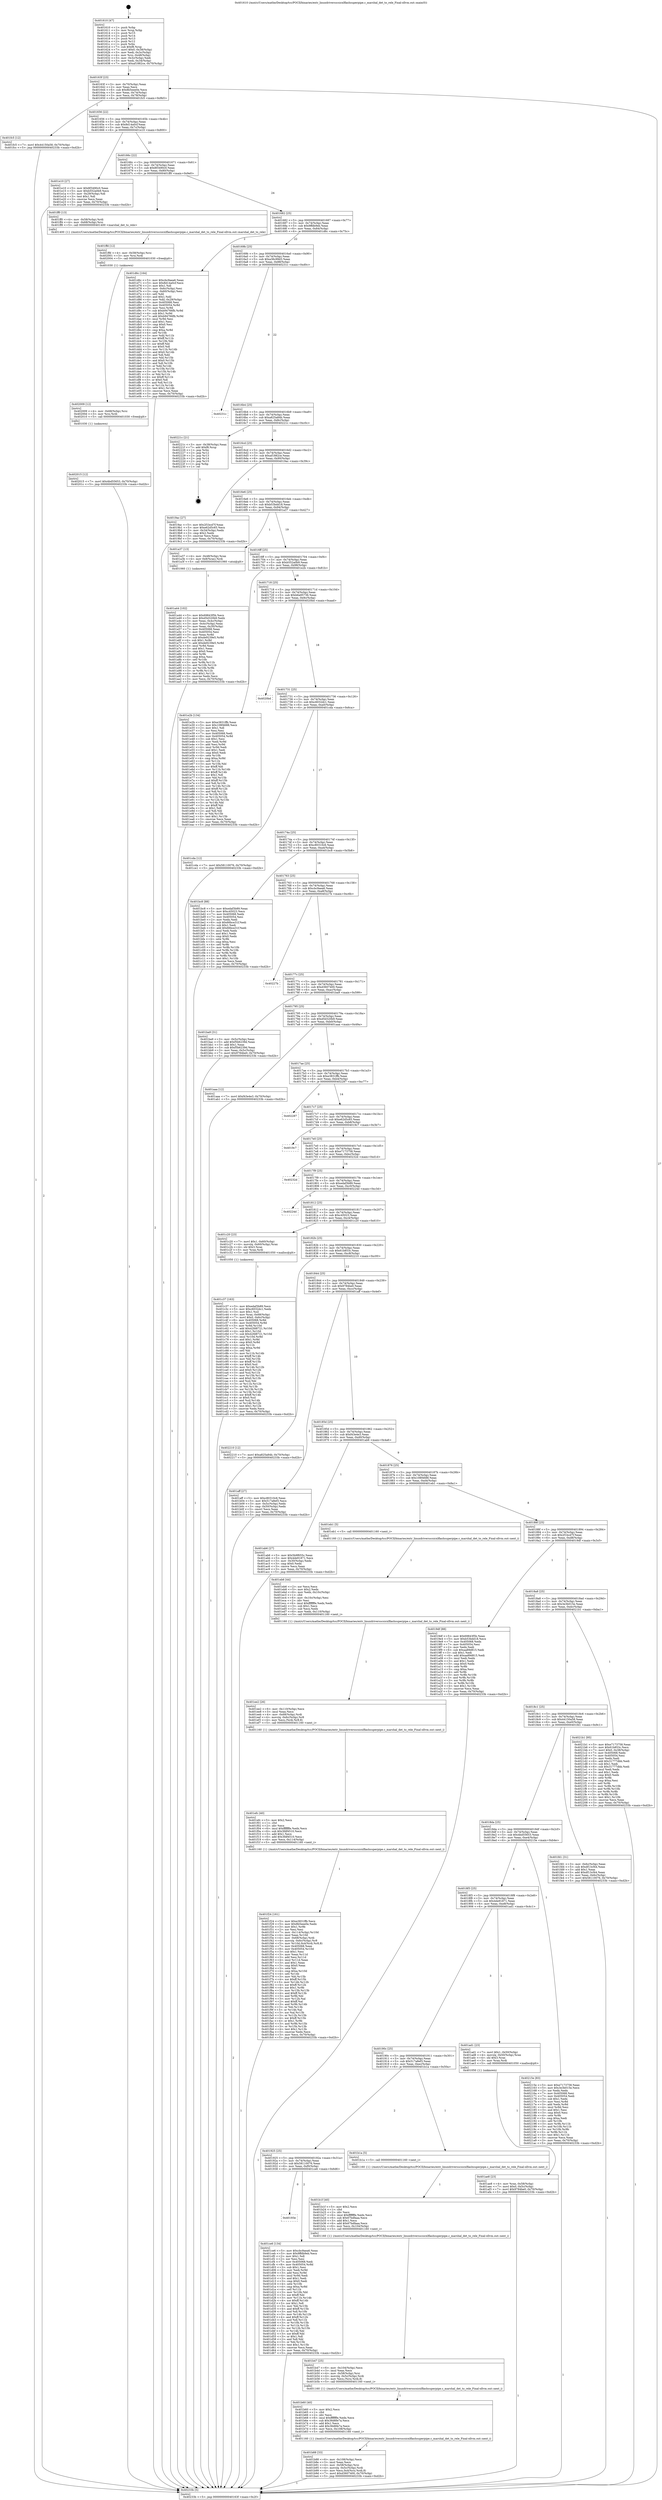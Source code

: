 digraph "0x401610" {
  label = "0x401610 (/mnt/c/Users/mathe/Desktop/tcc/POCII/binaries/extr_linuxdriversscsicxlflashsuperpipe.c_marshal_det_to_rele_Final-ollvm.out::main(0))"
  labelloc = "t"
  node[shape=record]

  Entry [label="",width=0.3,height=0.3,shape=circle,fillcolor=black,style=filled]
  "0x40163f" [label="{
     0x40163f [23]\l
     | [instrs]\l
     &nbsp;&nbsp;0x40163f \<+3\>: mov -0x70(%rbp),%eax\l
     &nbsp;&nbsp;0x401642 \<+2\>: mov %eax,%ecx\l
     &nbsp;&nbsp;0x401644 \<+6\>: sub $0x8b5eee0e,%ecx\l
     &nbsp;&nbsp;0x40164a \<+3\>: mov %eax,-0x74(%rbp)\l
     &nbsp;&nbsp;0x40164d \<+3\>: mov %ecx,-0x78(%rbp)\l
     &nbsp;&nbsp;0x401650 \<+6\>: je 0000000000401fc5 \<main+0x9b5\>\l
  }"]
  "0x401fc5" [label="{
     0x401fc5 [12]\l
     | [instrs]\l
     &nbsp;&nbsp;0x401fc5 \<+7\>: movl $0x44150a58,-0x70(%rbp)\l
     &nbsp;&nbsp;0x401fcc \<+5\>: jmp 000000000040233b \<main+0xd2b\>\l
  }"]
  "0x401656" [label="{
     0x401656 [22]\l
     | [instrs]\l
     &nbsp;&nbsp;0x401656 \<+5\>: jmp 000000000040165b \<main+0x4b\>\l
     &nbsp;&nbsp;0x40165b \<+3\>: mov -0x74(%rbp),%eax\l
     &nbsp;&nbsp;0x40165e \<+5\>: sub $0x8d14a0cf,%eax\l
     &nbsp;&nbsp;0x401663 \<+3\>: mov %eax,-0x7c(%rbp)\l
     &nbsp;&nbsp;0x401666 \<+6\>: je 0000000000401e10 \<main+0x800\>\l
  }"]
  Exit [label="",width=0.3,height=0.3,shape=circle,fillcolor=black,style=filled,peripheries=2]
  "0x401e10" [label="{
     0x401e10 [27]\l
     | [instrs]\l
     &nbsp;&nbsp;0x401e10 \<+5\>: mov $0x8f3490c0,%eax\l
     &nbsp;&nbsp;0x401e15 \<+5\>: mov $0xb552a0b9,%ecx\l
     &nbsp;&nbsp;0x401e1a \<+3\>: mov -0x29(%rbp),%dl\l
     &nbsp;&nbsp;0x401e1d \<+3\>: test $0x1,%dl\l
     &nbsp;&nbsp;0x401e20 \<+3\>: cmovne %ecx,%eax\l
     &nbsp;&nbsp;0x401e23 \<+3\>: mov %eax,-0x70(%rbp)\l
     &nbsp;&nbsp;0x401e26 \<+5\>: jmp 000000000040233b \<main+0xd2b\>\l
  }"]
  "0x40166c" [label="{
     0x40166c [22]\l
     | [instrs]\l
     &nbsp;&nbsp;0x40166c \<+5\>: jmp 0000000000401671 \<main+0x61\>\l
     &nbsp;&nbsp;0x401671 \<+3\>: mov -0x74(%rbp),%eax\l
     &nbsp;&nbsp;0x401674 \<+5\>: sub $0x8f3490c0,%eax\l
     &nbsp;&nbsp;0x401679 \<+3\>: mov %eax,-0x80(%rbp)\l
     &nbsp;&nbsp;0x40167c \<+6\>: je 0000000000401ff0 \<main+0x9e0\>\l
  }"]
  "0x402015" [label="{
     0x402015 [12]\l
     | [instrs]\l
     &nbsp;&nbsp;0x402015 \<+7\>: movl $0x4bd55653,-0x70(%rbp)\l
     &nbsp;&nbsp;0x40201c \<+5\>: jmp 000000000040233b \<main+0xd2b\>\l
  }"]
  "0x401ff0" [label="{
     0x401ff0 [13]\l
     | [instrs]\l
     &nbsp;&nbsp;0x401ff0 \<+4\>: mov -0x58(%rbp),%rdi\l
     &nbsp;&nbsp;0x401ff4 \<+4\>: mov -0x68(%rbp),%rsi\l
     &nbsp;&nbsp;0x401ff8 \<+5\>: call 0000000000401400 \<marshal_det_to_rele\>\l
     | [calls]\l
     &nbsp;&nbsp;0x401400 \{1\} (/mnt/c/Users/mathe/Desktop/tcc/POCII/binaries/extr_linuxdriversscsicxlflashsuperpipe.c_marshal_det_to_rele_Final-ollvm.out::marshal_det_to_rele)\l
  }"]
  "0x401682" [label="{
     0x401682 [25]\l
     | [instrs]\l
     &nbsp;&nbsp;0x401682 \<+5\>: jmp 0000000000401687 \<main+0x77\>\l
     &nbsp;&nbsp;0x401687 \<+3\>: mov -0x74(%rbp),%eax\l
     &nbsp;&nbsp;0x40168a \<+5\>: sub $0x9ffdb9eb,%eax\l
     &nbsp;&nbsp;0x40168f \<+6\>: mov %eax,-0x84(%rbp)\l
     &nbsp;&nbsp;0x401695 \<+6\>: je 0000000000401d6c \<main+0x75c\>\l
  }"]
  "0x402009" [label="{
     0x402009 [12]\l
     | [instrs]\l
     &nbsp;&nbsp;0x402009 \<+4\>: mov -0x68(%rbp),%rsi\l
     &nbsp;&nbsp;0x40200d \<+3\>: mov %rsi,%rdi\l
     &nbsp;&nbsp;0x402010 \<+5\>: call 0000000000401030 \<free@plt\>\l
     | [calls]\l
     &nbsp;&nbsp;0x401030 \{1\} (unknown)\l
  }"]
  "0x401d6c" [label="{
     0x401d6c [164]\l
     | [instrs]\l
     &nbsp;&nbsp;0x401d6c \<+5\>: mov $0xcbc9aea6,%eax\l
     &nbsp;&nbsp;0x401d71 \<+5\>: mov $0x8d14a0cf,%ecx\l
     &nbsp;&nbsp;0x401d76 \<+2\>: mov $0x1,%dl\l
     &nbsp;&nbsp;0x401d78 \<+3\>: mov -0x6c(%rbp),%esi\l
     &nbsp;&nbsp;0x401d7b \<+3\>: cmp -0x60(%rbp),%esi\l
     &nbsp;&nbsp;0x401d7e \<+4\>: setl %dil\l
     &nbsp;&nbsp;0x401d82 \<+4\>: and $0x1,%dil\l
     &nbsp;&nbsp;0x401d86 \<+4\>: mov %dil,-0x29(%rbp)\l
     &nbsp;&nbsp;0x401d8a \<+7\>: mov 0x405068,%esi\l
     &nbsp;&nbsp;0x401d91 \<+8\>: mov 0x405054,%r8d\l
     &nbsp;&nbsp;0x401d99 \<+3\>: mov %esi,%r9d\l
     &nbsp;&nbsp;0x401d9c \<+7\>: sub $0xb94766fb,%r9d\l
     &nbsp;&nbsp;0x401da3 \<+4\>: sub $0x1,%r9d\l
     &nbsp;&nbsp;0x401da7 \<+7\>: add $0xb94766fb,%r9d\l
     &nbsp;&nbsp;0x401dae \<+4\>: imul %r9d,%esi\l
     &nbsp;&nbsp;0x401db2 \<+3\>: and $0x1,%esi\l
     &nbsp;&nbsp;0x401db5 \<+3\>: cmp $0x0,%esi\l
     &nbsp;&nbsp;0x401db8 \<+4\>: sete %dil\l
     &nbsp;&nbsp;0x401dbc \<+4\>: cmp $0xa,%r8d\l
     &nbsp;&nbsp;0x401dc0 \<+4\>: setl %r10b\l
     &nbsp;&nbsp;0x401dc4 \<+3\>: mov %dil,%r11b\l
     &nbsp;&nbsp;0x401dc7 \<+4\>: xor $0xff,%r11b\l
     &nbsp;&nbsp;0x401dcb \<+3\>: mov %r10b,%bl\l
     &nbsp;&nbsp;0x401dce \<+3\>: xor $0xff,%bl\l
     &nbsp;&nbsp;0x401dd1 \<+3\>: xor $0x0,%dl\l
     &nbsp;&nbsp;0x401dd4 \<+3\>: mov %r11b,%r14b\l
     &nbsp;&nbsp;0x401dd7 \<+4\>: and $0x0,%r14b\l
     &nbsp;&nbsp;0x401ddb \<+3\>: and %dl,%dil\l
     &nbsp;&nbsp;0x401dde \<+3\>: mov %bl,%r15b\l
     &nbsp;&nbsp;0x401de1 \<+4\>: and $0x0,%r15b\l
     &nbsp;&nbsp;0x401de5 \<+3\>: and %dl,%r10b\l
     &nbsp;&nbsp;0x401de8 \<+3\>: or %dil,%r14b\l
     &nbsp;&nbsp;0x401deb \<+3\>: or %r10b,%r15b\l
     &nbsp;&nbsp;0x401dee \<+3\>: xor %r15b,%r14b\l
     &nbsp;&nbsp;0x401df1 \<+3\>: or %bl,%r11b\l
     &nbsp;&nbsp;0x401df4 \<+4\>: xor $0xff,%r11b\l
     &nbsp;&nbsp;0x401df8 \<+3\>: or $0x0,%dl\l
     &nbsp;&nbsp;0x401dfb \<+3\>: and %dl,%r11b\l
     &nbsp;&nbsp;0x401dfe \<+3\>: or %r11b,%r14b\l
     &nbsp;&nbsp;0x401e01 \<+4\>: test $0x1,%r14b\l
     &nbsp;&nbsp;0x401e05 \<+3\>: cmovne %ecx,%eax\l
     &nbsp;&nbsp;0x401e08 \<+3\>: mov %eax,-0x70(%rbp)\l
     &nbsp;&nbsp;0x401e0b \<+5\>: jmp 000000000040233b \<main+0xd2b\>\l
  }"]
  "0x40169b" [label="{
     0x40169b [25]\l
     | [instrs]\l
     &nbsp;&nbsp;0x40169b \<+5\>: jmp 00000000004016a0 \<main+0x90\>\l
     &nbsp;&nbsp;0x4016a0 \<+3\>: mov -0x74(%rbp),%eax\l
     &nbsp;&nbsp;0x4016a3 \<+5\>: sub $0xa36c99d3,%eax\l
     &nbsp;&nbsp;0x4016a8 \<+6\>: mov %eax,-0x88(%rbp)\l
     &nbsp;&nbsp;0x4016ae \<+6\>: je 000000000040231c \<main+0xd0c\>\l
  }"]
  "0x401ffd" [label="{
     0x401ffd [12]\l
     | [instrs]\l
     &nbsp;&nbsp;0x401ffd \<+4\>: mov -0x58(%rbp),%rsi\l
     &nbsp;&nbsp;0x402001 \<+3\>: mov %rsi,%rdi\l
     &nbsp;&nbsp;0x402004 \<+5\>: call 0000000000401030 \<free@plt\>\l
     | [calls]\l
     &nbsp;&nbsp;0x401030 \{1\} (unknown)\l
  }"]
  "0x40231c" [label="{
     0x40231c\l
  }", style=dashed]
  "0x4016b4" [label="{
     0x4016b4 [25]\l
     | [instrs]\l
     &nbsp;&nbsp;0x4016b4 \<+5\>: jmp 00000000004016b9 \<main+0xa9\>\l
     &nbsp;&nbsp;0x4016b9 \<+3\>: mov -0x74(%rbp),%eax\l
     &nbsp;&nbsp;0x4016bc \<+5\>: sub $0xa825a84b,%eax\l
     &nbsp;&nbsp;0x4016c1 \<+6\>: mov %eax,-0x8c(%rbp)\l
     &nbsp;&nbsp;0x4016c7 \<+6\>: je 000000000040221c \<main+0xc0c\>\l
  }"]
  "0x401f24" [label="{
     0x401f24 [161]\l
     | [instrs]\l
     &nbsp;&nbsp;0x401f24 \<+5\>: mov $0xe3831ffb,%ecx\l
     &nbsp;&nbsp;0x401f29 \<+5\>: mov $0x8b5eee0e,%edx\l
     &nbsp;&nbsp;0x401f2e \<+3\>: mov $0x1,%r9b\l
     &nbsp;&nbsp;0x401f31 \<+2\>: xor %esi,%esi\l
     &nbsp;&nbsp;0x401f33 \<+7\>: mov -0x114(%rbp),%r10d\l
     &nbsp;&nbsp;0x401f3a \<+4\>: imul %eax,%r10d\l
     &nbsp;&nbsp;0x401f3e \<+4\>: mov -0x68(%rbp),%rdi\l
     &nbsp;&nbsp;0x401f42 \<+4\>: movslq -0x6c(%rbp),%r8\l
     &nbsp;&nbsp;0x401f46 \<+5\>: mov %r10d,0x4(%rdi,%r8,8)\l
     &nbsp;&nbsp;0x401f4b \<+7\>: mov 0x405068,%eax\l
     &nbsp;&nbsp;0x401f52 \<+8\>: mov 0x405054,%r10d\l
     &nbsp;&nbsp;0x401f5a \<+3\>: sub $0x1,%esi\l
     &nbsp;&nbsp;0x401f5d \<+3\>: mov %eax,%r11d\l
     &nbsp;&nbsp;0x401f60 \<+3\>: add %esi,%r11d\l
     &nbsp;&nbsp;0x401f63 \<+4\>: imul %r11d,%eax\l
     &nbsp;&nbsp;0x401f67 \<+3\>: and $0x1,%eax\l
     &nbsp;&nbsp;0x401f6a \<+3\>: cmp $0x0,%eax\l
     &nbsp;&nbsp;0x401f6d \<+3\>: sete %bl\l
     &nbsp;&nbsp;0x401f70 \<+4\>: cmp $0xa,%r10d\l
     &nbsp;&nbsp;0x401f74 \<+4\>: setl %r14b\l
     &nbsp;&nbsp;0x401f78 \<+3\>: mov %bl,%r15b\l
     &nbsp;&nbsp;0x401f7b \<+4\>: xor $0xff,%r15b\l
     &nbsp;&nbsp;0x401f7f \<+3\>: mov %r14b,%r12b\l
     &nbsp;&nbsp;0x401f82 \<+4\>: xor $0xff,%r12b\l
     &nbsp;&nbsp;0x401f86 \<+4\>: xor $0x1,%r9b\l
     &nbsp;&nbsp;0x401f8a \<+3\>: mov %r15b,%r13b\l
     &nbsp;&nbsp;0x401f8d \<+4\>: and $0xff,%r13b\l
     &nbsp;&nbsp;0x401f91 \<+3\>: and %r9b,%bl\l
     &nbsp;&nbsp;0x401f94 \<+3\>: mov %r12b,%al\l
     &nbsp;&nbsp;0x401f97 \<+2\>: and $0xff,%al\l
     &nbsp;&nbsp;0x401f99 \<+3\>: and %r9b,%r14b\l
     &nbsp;&nbsp;0x401f9c \<+3\>: or %bl,%r13b\l
     &nbsp;&nbsp;0x401f9f \<+3\>: or %r14b,%al\l
     &nbsp;&nbsp;0x401fa2 \<+3\>: xor %al,%r13b\l
     &nbsp;&nbsp;0x401fa5 \<+3\>: or %r12b,%r15b\l
     &nbsp;&nbsp;0x401fa8 \<+4\>: xor $0xff,%r15b\l
     &nbsp;&nbsp;0x401fac \<+4\>: or $0x1,%r9b\l
     &nbsp;&nbsp;0x401fb0 \<+3\>: and %r9b,%r15b\l
     &nbsp;&nbsp;0x401fb3 \<+3\>: or %r15b,%r13b\l
     &nbsp;&nbsp;0x401fb6 \<+4\>: test $0x1,%r13b\l
     &nbsp;&nbsp;0x401fba \<+3\>: cmovne %edx,%ecx\l
     &nbsp;&nbsp;0x401fbd \<+3\>: mov %ecx,-0x70(%rbp)\l
     &nbsp;&nbsp;0x401fc0 \<+5\>: jmp 000000000040233b \<main+0xd2b\>\l
  }"]
  "0x40221c" [label="{
     0x40221c [21]\l
     | [instrs]\l
     &nbsp;&nbsp;0x40221c \<+3\>: mov -0x38(%rbp),%eax\l
     &nbsp;&nbsp;0x40221f \<+7\>: add $0xf8,%rsp\l
     &nbsp;&nbsp;0x402226 \<+1\>: pop %rbx\l
     &nbsp;&nbsp;0x402227 \<+2\>: pop %r12\l
     &nbsp;&nbsp;0x402229 \<+2\>: pop %r13\l
     &nbsp;&nbsp;0x40222b \<+2\>: pop %r14\l
     &nbsp;&nbsp;0x40222d \<+2\>: pop %r15\l
     &nbsp;&nbsp;0x40222f \<+1\>: pop %rbp\l
     &nbsp;&nbsp;0x402230 \<+1\>: ret\l
  }"]
  "0x4016cd" [label="{
     0x4016cd [25]\l
     | [instrs]\l
     &nbsp;&nbsp;0x4016cd \<+5\>: jmp 00000000004016d2 \<main+0xc2\>\l
     &nbsp;&nbsp;0x4016d2 \<+3\>: mov -0x74(%rbp),%eax\l
     &nbsp;&nbsp;0x4016d5 \<+5\>: sub $0xaf1882ce,%eax\l
     &nbsp;&nbsp;0x4016da \<+6\>: mov %eax,-0x90(%rbp)\l
     &nbsp;&nbsp;0x4016e0 \<+6\>: je 00000000004019ac \<main+0x39c\>\l
  }"]
  "0x401efc" [label="{
     0x401efc [40]\l
     | [instrs]\l
     &nbsp;&nbsp;0x401efc \<+5\>: mov $0x2,%ecx\l
     &nbsp;&nbsp;0x401f01 \<+1\>: cltd\l
     &nbsp;&nbsp;0x401f02 \<+2\>: idiv %ecx\l
     &nbsp;&nbsp;0x401f04 \<+6\>: imul $0xfffffffe,%edx,%ecx\l
     &nbsp;&nbsp;0x401f0a \<+6\>: sub $0x3fdf4510,%ecx\l
     &nbsp;&nbsp;0x401f10 \<+3\>: add $0x1,%ecx\l
     &nbsp;&nbsp;0x401f13 \<+6\>: add $0x3fdf4510,%ecx\l
     &nbsp;&nbsp;0x401f19 \<+6\>: mov %ecx,-0x114(%rbp)\l
     &nbsp;&nbsp;0x401f1f \<+5\>: call 0000000000401160 \<next_i\>\l
     | [calls]\l
     &nbsp;&nbsp;0x401160 \{1\} (/mnt/c/Users/mathe/Desktop/tcc/POCII/binaries/extr_linuxdriversscsicxlflashsuperpipe.c_marshal_det_to_rele_Final-ollvm.out::next_i)\l
  }"]
  "0x4019ac" [label="{
     0x4019ac [27]\l
     | [instrs]\l
     &nbsp;&nbsp;0x4019ac \<+5\>: mov $0x2f1bcd7f,%eax\l
     &nbsp;&nbsp;0x4019b1 \<+5\>: mov $0xe62d5c65,%ecx\l
     &nbsp;&nbsp;0x4019b6 \<+3\>: mov -0x34(%rbp),%edx\l
     &nbsp;&nbsp;0x4019b9 \<+3\>: cmp $0x2,%edx\l
     &nbsp;&nbsp;0x4019bc \<+3\>: cmovne %ecx,%eax\l
     &nbsp;&nbsp;0x4019bf \<+3\>: mov %eax,-0x70(%rbp)\l
     &nbsp;&nbsp;0x4019c2 \<+5\>: jmp 000000000040233b \<main+0xd2b\>\l
  }"]
  "0x4016e6" [label="{
     0x4016e6 [25]\l
     | [instrs]\l
     &nbsp;&nbsp;0x4016e6 \<+5\>: jmp 00000000004016eb \<main+0xdb\>\l
     &nbsp;&nbsp;0x4016eb \<+3\>: mov -0x74(%rbp),%eax\l
     &nbsp;&nbsp;0x4016ee \<+5\>: sub $0xb53bdd18,%eax\l
     &nbsp;&nbsp;0x4016f3 \<+6\>: mov %eax,-0x94(%rbp)\l
     &nbsp;&nbsp;0x4016f9 \<+6\>: je 0000000000401a37 \<main+0x427\>\l
  }"]
  "0x40233b" [label="{
     0x40233b [5]\l
     | [instrs]\l
     &nbsp;&nbsp;0x40233b \<+5\>: jmp 000000000040163f \<main+0x2f\>\l
  }"]
  "0x401610" [label="{
     0x401610 [47]\l
     | [instrs]\l
     &nbsp;&nbsp;0x401610 \<+1\>: push %rbp\l
     &nbsp;&nbsp;0x401611 \<+3\>: mov %rsp,%rbp\l
     &nbsp;&nbsp;0x401614 \<+2\>: push %r15\l
     &nbsp;&nbsp;0x401616 \<+2\>: push %r14\l
     &nbsp;&nbsp;0x401618 \<+2\>: push %r13\l
     &nbsp;&nbsp;0x40161a \<+2\>: push %r12\l
     &nbsp;&nbsp;0x40161c \<+1\>: push %rbx\l
     &nbsp;&nbsp;0x40161d \<+7\>: sub $0xf8,%rsp\l
     &nbsp;&nbsp;0x401624 \<+7\>: movl $0x0,-0x38(%rbp)\l
     &nbsp;&nbsp;0x40162b \<+3\>: mov %edi,-0x3c(%rbp)\l
     &nbsp;&nbsp;0x40162e \<+4\>: mov %rsi,-0x48(%rbp)\l
     &nbsp;&nbsp;0x401632 \<+3\>: mov -0x3c(%rbp),%edi\l
     &nbsp;&nbsp;0x401635 \<+3\>: mov %edi,-0x34(%rbp)\l
     &nbsp;&nbsp;0x401638 \<+7\>: movl $0xaf1882ce,-0x70(%rbp)\l
  }"]
  "0x401ee2" [label="{
     0x401ee2 [26]\l
     | [instrs]\l
     &nbsp;&nbsp;0x401ee2 \<+6\>: mov -0x110(%rbp),%ecx\l
     &nbsp;&nbsp;0x401ee8 \<+3\>: imul %eax,%ecx\l
     &nbsp;&nbsp;0x401eeb \<+4\>: mov -0x68(%rbp),%rdi\l
     &nbsp;&nbsp;0x401eef \<+4\>: movslq -0x6c(%rbp),%r8\l
     &nbsp;&nbsp;0x401ef3 \<+4\>: mov %ecx,(%rdi,%r8,8)\l
     &nbsp;&nbsp;0x401ef7 \<+5\>: call 0000000000401160 \<next_i\>\l
     | [calls]\l
     &nbsp;&nbsp;0x401160 \{1\} (/mnt/c/Users/mathe/Desktop/tcc/POCII/binaries/extr_linuxdriversscsicxlflashsuperpipe.c_marshal_det_to_rele_Final-ollvm.out::next_i)\l
  }"]
  "0x401a37" [label="{
     0x401a37 [13]\l
     | [instrs]\l
     &nbsp;&nbsp;0x401a37 \<+4\>: mov -0x48(%rbp),%rax\l
     &nbsp;&nbsp;0x401a3b \<+4\>: mov 0x8(%rax),%rdi\l
     &nbsp;&nbsp;0x401a3f \<+5\>: call 0000000000401060 \<atoi@plt\>\l
     | [calls]\l
     &nbsp;&nbsp;0x401060 \{1\} (unknown)\l
  }"]
  "0x4016ff" [label="{
     0x4016ff [25]\l
     | [instrs]\l
     &nbsp;&nbsp;0x4016ff \<+5\>: jmp 0000000000401704 \<main+0xf4\>\l
     &nbsp;&nbsp;0x401704 \<+3\>: mov -0x74(%rbp),%eax\l
     &nbsp;&nbsp;0x401707 \<+5\>: sub $0xb552a0b9,%eax\l
     &nbsp;&nbsp;0x40170c \<+6\>: mov %eax,-0x98(%rbp)\l
     &nbsp;&nbsp;0x401712 \<+6\>: je 0000000000401e2b \<main+0x81b\>\l
  }"]
  "0x401eb6" [label="{
     0x401eb6 [44]\l
     | [instrs]\l
     &nbsp;&nbsp;0x401eb6 \<+2\>: xor %ecx,%ecx\l
     &nbsp;&nbsp;0x401eb8 \<+5\>: mov $0x2,%edx\l
     &nbsp;&nbsp;0x401ebd \<+6\>: mov %edx,-0x10c(%rbp)\l
     &nbsp;&nbsp;0x401ec3 \<+1\>: cltd\l
     &nbsp;&nbsp;0x401ec4 \<+6\>: mov -0x10c(%rbp),%esi\l
     &nbsp;&nbsp;0x401eca \<+2\>: idiv %esi\l
     &nbsp;&nbsp;0x401ecc \<+6\>: imul $0xfffffffe,%edx,%edx\l
     &nbsp;&nbsp;0x401ed2 \<+3\>: sub $0x1,%ecx\l
     &nbsp;&nbsp;0x401ed5 \<+2\>: sub %ecx,%edx\l
     &nbsp;&nbsp;0x401ed7 \<+6\>: mov %edx,-0x110(%rbp)\l
     &nbsp;&nbsp;0x401edd \<+5\>: call 0000000000401160 \<next_i\>\l
     | [calls]\l
     &nbsp;&nbsp;0x401160 \{1\} (/mnt/c/Users/mathe/Desktop/tcc/POCII/binaries/extr_linuxdriversscsicxlflashsuperpipe.c_marshal_det_to_rele_Final-ollvm.out::next_i)\l
  }"]
  "0x401e2b" [label="{
     0x401e2b [134]\l
     | [instrs]\l
     &nbsp;&nbsp;0x401e2b \<+5\>: mov $0xe3831ffb,%eax\l
     &nbsp;&nbsp;0x401e30 \<+5\>: mov $0x108f4688,%ecx\l
     &nbsp;&nbsp;0x401e35 \<+2\>: mov $0x1,%dl\l
     &nbsp;&nbsp;0x401e37 \<+2\>: xor %esi,%esi\l
     &nbsp;&nbsp;0x401e39 \<+7\>: mov 0x405068,%edi\l
     &nbsp;&nbsp;0x401e40 \<+8\>: mov 0x405054,%r8d\l
     &nbsp;&nbsp;0x401e48 \<+3\>: sub $0x1,%esi\l
     &nbsp;&nbsp;0x401e4b \<+3\>: mov %edi,%r9d\l
     &nbsp;&nbsp;0x401e4e \<+3\>: add %esi,%r9d\l
     &nbsp;&nbsp;0x401e51 \<+4\>: imul %r9d,%edi\l
     &nbsp;&nbsp;0x401e55 \<+3\>: and $0x1,%edi\l
     &nbsp;&nbsp;0x401e58 \<+3\>: cmp $0x0,%edi\l
     &nbsp;&nbsp;0x401e5b \<+4\>: sete %r10b\l
     &nbsp;&nbsp;0x401e5f \<+4\>: cmp $0xa,%r8d\l
     &nbsp;&nbsp;0x401e63 \<+4\>: setl %r11b\l
     &nbsp;&nbsp;0x401e67 \<+3\>: mov %r10b,%bl\l
     &nbsp;&nbsp;0x401e6a \<+3\>: xor $0xff,%bl\l
     &nbsp;&nbsp;0x401e6d \<+3\>: mov %r11b,%r14b\l
     &nbsp;&nbsp;0x401e70 \<+4\>: xor $0xff,%r14b\l
     &nbsp;&nbsp;0x401e74 \<+3\>: xor $0x1,%dl\l
     &nbsp;&nbsp;0x401e77 \<+3\>: mov %bl,%r15b\l
     &nbsp;&nbsp;0x401e7a \<+4\>: and $0xff,%r15b\l
     &nbsp;&nbsp;0x401e7e \<+3\>: and %dl,%r10b\l
     &nbsp;&nbsp;0x401e81 \<+3\>: mov %r14b,%r12b\l
     &nbsp;&nbsp;0x401e84 \<+4\>: and $0xff,%r12b\l
     &nbsp;&nbsp;0x401e88 \<+3\>: and %dl,%r11b\l
     &nbsp;&nbsp;0x401e8b \<+3\>: or %r10b,%r15b\l
     &nbsp;&nbsp;0x401e8e \<+3\>: or %r11b,%r12b\l
     &nbsp;&nbsp;0x401e91 \<+3\>: xor %r12b,%r15b\l
     &nbsp;&nbsp;0x401e94 \<+3\>: or %r14b,%bl\l
     &nbsp;&nbsp;0x401e97 \<+3\>: xor $0xff,%bl\l
     &nbsp;&nbsp;0x401e9a \<+3\>: or $0x1,%dl\l
     &nbsp;&nbsp;0x401e9d \<+2\>: and %dl,%bl\l
     &nbsp;&nbsp;0x401e9f \<+3\>: or %bl,%r15b\l
     &nbsp;&nbsp;0x401ea2 \<+4\>: test $0x1,%r15b\l
     &nbsp;&nbsp;0x401ea6 \<+3\>: cmovne %ecx,%eax\l
     &nbsp;&nbsp;0x401ea9 \<+3\>: mov %eax,-0x70(%rbp)\l
     &nbsp;&nbsp;0x401eac \<+5\>: jmp 000000000040233b \<main+0xd2b\>\l
  }"]
  "0x401718" [label="{
     0x401718 [25]\l
     | [instrs]\l
     &nbsp;&nbsp;0x401718 \<+5\>: jmp 000000000040171d \<main+0x10d\>\l
     &nbsp;&nbsp;0x40171d \<+3\>: mov -0x74(%rbp),%eax\l
     &nbsp;&nbsp;0x401720 \<+5\>: sub $0xb6a95736,%eax\l
     &nbsp;&nbsp;0x401725 \<+6\>: mov %eax,-0x9c(%rbp)\l
     &nbsp;&nbsp;0x40172b \<+6\>: je 00000000004020bd \<main+0xaad\>\l
  }"]
  "0x40193e" [label="{
     0x40193e\l
  }", style=dashed]
  "0x4020bd" [label="{
     0x4020bd\l
  }", style=dashed]
  "0x401731" [label="{
     0x401731 [25]\l
     | [instrs]\l
     &nbsp;&nbsp;0x401731 \<+5\>: jmp 0000000000401736 \<main+0x126\>\l
     &nbsp;&nbsp;0x401736 \<+3\>: mov -0x74(%rbp),%eax\l
     &nbsp;&nbsp;0x401739 \<+5\>: sub $0xc6032dc1,%eax\l
     &nbsp;&nbsp;0x40173e \<+6\>: mov %eax,-0xa0(%rbp)\l
     &nbsp;&nbsp;0x401744 \<+6\>: je 0000000000401cda \<main+0x6ca\>\l
  }"]
  "0x401ce6" [label="{
     0x401ce6 [134]\l
     | [instrs]\l
     &nbsp;&nbsp;0x401ce6 \<+5\>: mov $0xcbc9aea6,%eax\l
     &nbsp;&nbsp;0x401ceb \<+5\>: mov $0x9ffdb9eb,%ecx\l
     &nbsp;&nbsp;0x401cf0 \<+2\>: mov $0x1,%dl\l
     &nbsp;&nbsp;0x401cf2 \<+2\>: xor %esi,%esi\l
     &nbsp;&nbsp;0x401cf4 \<+7\>: mov 0x405068,%edi\l
     &nbsp;&nbsp;0x401cfb \<+8\>: mov 0x405054,%r8d\l
     &nbsp;&nbsp;0x401d03 \<+3\>: sub $0x1,%esi\l
     &nbsp;&nbsp;0x401d06 \<+3\>: mov %edi,%r9d\l
     &nbsp;&nbsp;0x401d09 \<+3\>: add %esi,%r9d\l
     &nbsp;&nbsp;0x401d0c \<+4\>: imul %r9d,%edi\l
     &nbsp;&nbsp;0x401d10 \<+3\>: and $0x1,%edi\l
     &nbsp;&nbsp;0x401d13 \<+3\>: cmp $0x0,%edi\l
     &nbsp;&nbsp;0x401d16 \<+4\>: sete %r10b\l
     &nbsp;&nbsp;0x401d1a \<+4\>: cmp $0xa,%r8d\l
     &nbsp;&nbsp;0x401d1e \<+4\>: setl %r11b\l
     &nbsp;&nbsp;0x401d22 \<+3\>: mov %r10b,%bl\l
     &nbsp;&nbsp;0x401d25 \<+3\>: xor $0xff,%bl\l
     &nbsp;&nbsp;0x401d28 \<+3\>: mov %r11b,%r14b\l
     &nbsp;&nbsp;0x401d2b \<+4\>: xor $0xff,%r14b\l
     &nbsp;&nbsp;0x401d2f \<+3\>: xor $0x1,%dl\l
     &nbsp;&nbsp;0x401d32 \<+3\>: mov %bl,%r15b\l
     &nbsp;&nbsp;0x401d35 \<+4\>: and $0xff,%r15b\l
     &nbsp;&nbsp;0x401d39 \<+3\>: and %dl,%r10b\l
     &nbsp;&nbsp;0x401d3c \<+3\>: mov %r14b,%r12b\l
     &nbsp;&nbsp;0x401d3f \<+4\>: and $0xff,%r12b\l
     &nbsp;&nbsp;0x401d43 \<+3\>: and %dl,%r11b\l
     &nbsp;&nbsp;0x401d46 \<+3\>: or %r10b,%r15b\l
     &nbsp;&nbsp;0x401d49 \<+3\>: or %r11b,%r12b\l
     &nbsp;&nbsp;0x401d4c \<+3\>: xor %r12b,%r15b\l
     &nbsp;&nbsp;0x401d4f \<+3\>: or %r14b,%bl\l
     &nbsp;&nbsp;0x401d52 \<+3\>: xor $0xff,%bl\l
     &nbsp;&nbsp;0x401d55 \<+3\>: or $0x1,%dl\l
     &nbsp;&nbsp;0x401d58 \<+2\>: and %dl,%bl\l
     &nbsp;&nbsp;0x401d5a \<+3\>: or %bl,%r15b\l
     &nbsp;&nbsp;0x401d5d \<+4\>: test $0x1,%r15b\l
     &nbsp;&nbsp;0x401d61 \<+3\>: cmovne %ecx,%eax\l
     &nbsp;&nbsp;0x401d64 \<+3\>: mov %eax,-0x70(%rbp)\l
     &nbsp;&nbsp;0x401d67 \<+5\>: jmp 000000000040233b \<main+0xd2b\>\l
  }"]
  "0x401cda" [label="{
     0x401cda [12]\l
     | [instrs]\l
     &nbsp;&nbsp;0x401cda \<+7\>: movl $0x58110076,-0x70(%rbp)\l
     &nbsp;&nbsp;0x401ce1 \<+5\>: jmp 000000000040233b \<main+0xd2b\>\l
  }"]
  "0x40174a" [label="{
     0x40174a [25]\l
     | [instrs]\l
     &nbsp;&nbsp;0x40174a \<+5\>: jmp 000000000040174f \<main+0x13f\>\l
     &nbsp;&nbsp;0x40174f \<+3\>: mov -0x74(%rbp),%eax\l
     &nbsp;&nbsp;0x401752 \<+5\>: sub $0xc80310c6,%eax\l
     &nbsp;&nbsp;0x401757 \<+6\>: mov %eax,-0xa4(%rbp)\l
     &nbsp;&nbsp;0x40175d \<+6\>: je 0000000000401bc8 \<main+0x5b8\>\l
  }"]
  "0x401c37" [label="{
     0x401c37 [163]\l
     | [instrs]\l
     &nbsp;&nbsp;0x401c37 \<+5\>: mov $0xedaf3b89,%ecx\l
     &nbsp;&nbsp;0x401c3c \<+5\>: mov $0xc6032dc1,%edx\l
     &nbsp;&nbsp;0x401c41 \<+3\>: mov $0x1,%sil\l
     &nbsp;&nbsp;0x401c44 \<+4\>: mov %rax,-0x68(%rbp)\l
     &nbsp;&nbsp;0x401c48 \<+7\>: movl $0x0,-0x6c(%rbp)\l
     &nbsp;&nbsp;0x401c4f \<+8\>: mov 0x405068,%r8d\l
     &nbsp;&nbsp;0x401c57 \<+8\>: mov 0x405054,%r9d\l
     &nbsp;&nbsp;0x401c5f \<+3\>: mov %r8d,%r10d\l
     &nbsp;&nbsp;0x401c62 \<+7\>: add $0x42fd8721,%r10d\l
     &nbsp;&nbsp;0x401c69 \<+4\>: sub $0x1,%r10d\l
     &nbsp;&nbsp;0x401c6d \<+7\>: sub $0x42fd8721,%r10d\l
     &nbsp;&nbsp;0x401c74 \<+4\>: imul %r10d,%r8d\l
     &nbsp;&nbsp;0x401c78 \<+4\>: and $0x1,%r8d\l
     &nbsp;&nbsp;0x401c7c \<+4\>: cmp $0x0,%r8d\l
     &nbsp;&nbsp;0x401c80 \<+4\>: sete %r11b\l
     &nbsp;&nbsp;0x401c84 \<+4\>: cmp $0xa,%r9d\l
     &nbsp;&nbsp;0x401c88 \<+3\>: setl %bl\l
     &nbsp;&nbsp;0x401c8b \<+3\>: mov %r11b,%r14b\l
     &nbsp;&nbsp;0x401c8e \<+4\>: xor $0xff,%r14b\l
     &nbsp;&nbsp;0x401c92 \<+3\>: mov %bl,%r15b\l
     &nbsp;&nbsp;0x401c95 \<+4\>: xor $0xff,%r15b\l
     &nbsp;&nbsp;0x401c99 \<+4\>: xor $0x0,%sil\l
     &nbsp;&nbsp;0x401c9d \<+3\>: mov %r14b,%r12b\l
     &nbsp;&nbsp;0x401ca0 \<+4\>: and $0x0,%r12b\l
     &nbsp;&nbsp;0x401ca4 \<+3\>: and %sil,%r11b\l
     &nbsp;&nbsp;0x401ca7 \<+3\>: mov %r15b,%r13b\l
     &nbsp;&nbsp;0x401caa \<+4\>: and $0x0,%r13b\l
     &nbsp;&nbsp;0x401cae \<+3\>: and %sil,%bl\l
     &nbsp;&nbsp;0x401cb1 \<+3\>: or %r11b,%r12b\l
     &nbsp;&nbsp;0x401cb4 \<+3\>: or %bl,%r13b\l
     &nbsp;&nbsp;0x401cb7 \<+3\>: xor %r13b,%r12b\l
     &nbsp;&nbsp;0x401cba \<+3\>: or %r15b,%r14b\l
     &nbsp;&nbsp;0x401cbd \<+4\>: xor $0xff,%r14b\l
     &nbsp;&nbsp;0x401cc1 \<+4\>: or $0x0,%sil\l
     &nbsp;&nbsp;0x401cc5 \<+3\>: and %sil,%r14b\l
     &nbsp;&nbsp;0x401cc8 \<+3\>: or %r14b,%r12b\l
     &nbsp;&nbsp;0x401ccb \<+4\>: test $0x1,%r12b\l
     &nbsp;&nbsp;0x401ccf \<+3\>: cmovne %edx,%ecx\l
     &nbsp;&nbsp;0x401cd2 \<+3\>: mov %ecx,-0x70(%rbp)\l
     &nbsp;&nbsp;0x401cd5 \<+5\>: jmp 000000000040233b \<main+0xd2b\>\l
  }"]
  "0x401bc8" [label="{
     0x401bc8 [88]\l
     | [instrs]\l
     &nbsp;&nbsp;0x401bc8 \<+5\>: mov $0xedaf3b89,%eax\l
     &nbsp;&nbsp;0x401bcd \<+5\>: mov $0xc45023,%ecx\l
     &nbsp;&nbsp;0x401bd2 \<+7\>: mov 0x405068,%edx\l
     &nbsp;&nbsp;0x401bd9 \<+7\>: mov 0x405054,%esi\l
     &nbsp;&nbsp;0x401be0 \<+2\>: mov %edx,%edi\l
     &nbsp;&nbsp;0x401be2 \<+6\>: sub $0x66bce31f,%edi\l
     &nbsp;&nbsp;0x401be8 \<+3\>: sub $0x1,%edi\l
     &nbsp;&nbsp;0x401beb \<+6\>: add $0x66bce31f,%edi\l
     &nbsp;&nbsp;0x401bf1 \<+3\>: imul %edi,%edx\l
     &nbsp;&nbsp;0x401bf4 \<+3\>: and $0x1,%edx\l
     &nbsp;&nbsp;0x401bf7 \<+3\>: cmp $0x0,%edx\l
     &nbsp;&nbsp;0x401bfa \<+4\>: sete %r8b\l
     &nbsp;&nbsp;0x401bfe \<+3\>: cmp $0xa,%esi\l
     &nbsp;&nbsp;0x401c01 \<+4\>: setl %r9b\l
     &nbsp;&nbsp;0x401c05 \<+3\>: mov %r8b,%r10b\l
     &nbsp;&nbsp;0x401c08 \<+3\>: and %r9b,%r10b\l
     &nbsp;&nbsp;0x401c0b \<+3\>: xor %r9b,%r8b\l
     &nbsp;&nbsp;0x401c0e \<+3\>: or %r8b,%r10b\l
     &nbsp;&nbsp;0x401c11 \<+4\>: test $0x1,%r10b\l
     &nbsp;&nbsp;0x401c15 \<+3\>: cmovne %ecx,%eax\l
     &nbsp;&nbsp;0x401c18 \<+3\>: mov %eax,-0x70(%rbp)\l
     &nbsp;&nbsp;0x401c1b \<+5\>: jmp 000000000040233b \<main+0xd2b\>\l
  }"]
  "0x401763" [label="{
     0x401763 [25]\l
     | [instrs]\l
     &nbsp;&nbsp;0x401763 \<+5\>: jmp 0000000000401768 \<main+0x158\>\l
     &nbsp;&nbsp;0x401768 \<+3\>: mov -0x74(%rbp),%eax\l
     &nbsp;&nbsp;0x40176b \<+5\>: sub $0xcbc9aea6,%eax\l
     &nbsp;&nbsp;0x401770 \<+6\>: mov %eax,-0xa8(%rbp)\l
     &nbsp;&nbsp;0x401776 \<+6\>: je 000000000040227b \<main+0xc6b\>\l
  }"]
  "0x401b88" [label="{
     0x401b88 [33]\l
     | [instrs]\l
     &nbsp;&nbsp;0x401b88 \<+6\>: mov -0x108(%rbp),%ecx\l
     &nbsp;&nbsp;0x401b8e \<+3\>: imul %eax,%ecx\l
     &nbsp;&nbsp;0x401b91 \<+4\>: mov -0x58(%rbp),%rsi\l
     &nbsp;&nbsp;0x401b95 \<+4\>: movslq -0x5c(%rbp),%rdi\l
     &nbsp;&nbsp;0x401b99 \<+4\>: mov %ecx,0x4(%rsi,%rdi,8)\l
     &nbsp;&nbsp;0x401b9d \<+7\>: movl $0xd3607400,-0x70(%rbp)\l
     &nbsp;&nbsp;0x401ba4 \<+5\>: jmp 000000000040233b \<main+0xd2b\>\l
  }"]
  "0x40227b" [label="{
     0x40227b\l
  }", style=dashed]
  "0x40177c" [label="{
     0x40177c [25]\l
     | [instrs]\l
     &nbsp;&nbsp;0x40177c \<+5\>: jmp 0000000000401781 \<main+0x171\>\l
     &nbsp;&nbsp;0x401781 \<+3\>: mov -0x74(%rbp),%eax\l
     &nbsp;&nbsp;0x401784 \<+5\>: sub $0xd3607400,%eax\l
     &nbsp;&nbsp;0x401789 \<+6\>: mov %eax,-0xac(%rbp)\l
     &nbsp;&nbsp;0x40178f \<+6\>: je 0000000000401ba9 \<main+0x599\>\l
  }"]
  "0x401b60" [label="{
     0x401b60 [40]\l
     | [instrs]\l
     &nbsp;&nbsp;0x401b60 \<+5\>: mov $0x2,%ecx\l
     &nbsp;&nbsp;0x401b65 \<+1\>: cltd\l
     &nbsp;&nbsp;0x401b66 \<+2\>: idiv %ecx\l
     &nbsp;&nbsp;0x401b68 \<+6\>: imul $0xfffffffe,%edx,%ecx\l
     &nbsp;&nbsp;0x401b6e \<+6\>: sub $0x36d6fe7a,%ecx\l
     &nbsp;&nbsp;0x401b74 \<+3\>: add $0x1,%ecx\l
     &nbsp;&nbsp;0x401b77 \<+6\>: add $0x36d6fe7a,%ecx\l
     &nbsp;&nbsp;0x401b7d \<+6\>: mov %ecx,-0x108(%rbp)\l
     &nbsp;&nbsp;0x401b83 \<+5\>: call 0000000000401160 \<next_i\>\l
     | [calls]\l
     &nbsp;&nbsp;0x401160 \{1\} (/mnt/c/Users/mathe/Desktop/tcc/POCII/binaries/extr_linuxdriversscsicxlflashsuperpipe.c_marshal_det_to_rele_Final-ollvm.out::next_i)\l
  }"]
  "0x401ba9" [label="{
     0x401ba9 [31]\l
     | [instrs]\l
     &nbsp;&nbsp;0x401ba9 \<+3\>: mov -0x5c(%rbp),%eax\l
     &nbsp;&nbsp;0x401bac \<+5\>: add $0xf5b6239d,%eax\l
     &nbsp;&nbsp;0x401bb1 \<+3\>: add $0x1,%eax\l
     &nbsp;&nbsp;0x401bb4 \<+5\>: sub $0xf5b6239d,%eax\l
     &nbsp;&nbsp;0x401bb9 \<+3\>: mov %eax,-0x5c(%rbp)\l
     &nbsp;&nbsp;0x401bbc \<+7\>: movl $0x9784be0,-0x70(%rbp)\l
     &nbsp;&nbsp;0x401bc3 \<+5\>: jmp 000000000040233b \<main+0xd2b\>\l
  }"]
  "0x401795" [label="{
     0x401795 [25]\l
     | [instrs]\l
     &nbsp;&nbsp;0x401795 \<+5\>: jmp 000000000040179a \<main+0x18a\>\l
     &nbsp;&nbsp;0x40179a \<+3\>: mov -0x74(%rbp),%eax\l
     &nbsp;&nbsp;0x40179d \<+5\>: sub $0xd5d320b9,%eax\l
     &nbsp;&nbsp;0x4017a2 \<+6\>: mov %eax,-0xb0(%rbp)\l
     &nbsp;&nbsp;0x4017a8 \<+6\>: je 0000000000401aaa \<main+0x49a\>\l
  }"]
  "0x401b47" [label="{
     0x401b47 [25]\l
     | [instrs]\l
     &nbsp;&nbsp;0x401b47 \<+6\>: mov -0x104(%rbp),%ecx\l
     &nbsp;&nbsp;0x401b4d \<+3\>: imul %eax,%ecx\l
     &nbsp;&nbsp;0x401b50 \<+4\>: mov -0x58(%rbp),%rsi\l
     &nbsp;&nbsp;0x401b54 \<+4\>: movslq -0x5c(%rbp),%rdi\l
     &nbsp;&nbsp;0x401b58 \<+3\>: mov %ecx,(%rsi,%rdi,8)\l
     &nbsp;&nbsp;0x401b5b \<+5\>: call 0000000000401160 \<next_i\>\l
     | [calls]\l
     &nbsp;&nbsp;0x401160 \{1\} (/mnt/c/Users/mathe/Desktop/tcc/POCII/binaries/extr_linuxdriversscsicxlflashsuperpipe.c_marshal_det_to_rele_Final-ollvm.out::next_i)\l
  }"]
  "0x401aaa" [label="{
     0x401aaa [12]\l
     | [instrs]\l
     &nbsp;&nbsp;0x401aaa \<+7\>: movl $0xf43e4e3,-0x70(%rbp)\l
     &nbsp;&nbsp;0x401ab1 \<+5\>: jmp 000000000040233b \<main+0xd2b\>\l
  }"]
  "0x4017ae" [label="{
     0x4017ae [25]\l
     | [instrs]\l
     &nbsp;&nbsp;0x4017ae \<+5\>: jmp 00000000004017b3 \<main+0x1a3\>\l
     &nbsp;&nbsp;0x4017b3 \<+3\>: mov -0x74(%rbp),%eax\l
     &nbsp;&nbsp;0x4017b6 \<+5\>: sub $0xe3831ffb,%eax\l
     &nbsp;&nbsp;0x4017bb \<+6\>: mov %eax,-0xb4(%rbp)\l
     &nbsp;&nbsp;0x4017c1 \<+6\>: je 0000000000402287 \<main+0xc77\>\l
  }"]
  "0x401b1f" [label="{
     0x401b1f [40]\l
     | [instrs]\l
     &nbsp;&nbsp;0x401b1f \<+5\>: mov $0x2,%ecx\l
     &nbsp;&nbsp;0x401b24 \<+1\>: cltd\l
     &nbsp;&nbsp;0x401b25 \<+2\>: idiv %ecx\l
     &nbsp;&nbsp;0x401b27 \<+6\>: imul $0xfffffffe,%edx,%ecx\l
     &nbsp;&nbsp;0x401b2d \<+6\>: sub $0x67bdfaaa,%ecx\l
     &nbsp;&nbsp;0x401b33 \<+3\>: add $0x1,%ecx\l
     &nbsp;&nbsp;0x401b36 \<+6\>: add $0x67bdfaaa,%ecx\l
     &nbsp;&nbsp;0x401b3c \<+6\>: mov %ecx,-0x104(%rbp)\l
     &nbsp;&nbsp;0x401b42 \<+5\>: call 0000000000401160 \<next_i\>\l
     | [calls]\l
     &nbsp;&nbsp;0x401160 \{1\} (/mnt/c/Users/mathe/Desktop/tcc/POCII/binaries/extr_linuxdriversscsicxlflashsuperpipe.c_marshal_det_to_rele_Final-ollvm.out::next_i)\l
  }"]
  "0x402287" [label="{
     0x402287\l
  }", style=dashed]
  "0x4017c7" [label="{
     0x4017c7 [25]\l
     | [instrs]\l
     &nbsp;&nbsp;0x4017c7 \<+5\>: jmp 00000000004017cc \<main+0x1bc\>\l
     &nbsp;&nbsp;0x4017cc \<+3\>: mov -0x74(%rbp),%eax\l
     &nbsp;&nbsp;0x4017cf \<+5\>: sub $0xe62d5c65,%eax\l
     &nbsp;&nbsp;0x4017d4 \<+6\>: mov %eax,-0xb8(%rbp)\l
     &nbsp;&nbsp;0x4017da \<+6\>: je 00000000004019c7 \<main+0x3b7\>\l
  }"]
  "0x401925" [label="{
     0x401925 [25]\l
     | [instrs]\l
     &nbsp;&nbsp;0x401925 \<+5\>: jmp 000000000040192a \<main+0x31a\>\l
     &nbsp;&nbsp;0x40192a \<+3\>: mov -0x74(%rbp),%eax\l
     &nbsp;&nbsp;0x40192d \<+5\>: sub $0x58110076,%eax\l
     &nbsp;&nbsp;0x401932 \<+6\>: mov %eax,-0xf0(%rbp)\l
     &nbsp;&nbsp;0x401938 \<+6\>: je 0000000000401ce6 \<main+0x6d6\>\l
  }"]
  "0x4019c7" [label="{
     0x4019c7\l
  }", style=dashed]
  "0x4017e0" [label="{
     0x4017e0 [25]\l
     | [instrs]\l
     &nbsp;&nbsp;0x4017e0 \<+5\>: jmp 00000000004017e5 \<main+0x1d5\>\l
     &nbsp;&nbsp;0x4017e5 \<+3\>: mov -0x74(%rbp),%eax\l
     &nbsp;&nbsp;0x4017e8 \<+5\>: sub $0xe7173758,%eax\l
     &nbsp;&nbsp;0x4017ed \<+6\>: mov %eax,-0xbc(%rbp)\l
     &nbsp;&nbsp;0x4017f3 \<+6\>: je 000000000040232d \<main+0xd1d\>\l
  }"]
  "0x401b1a" [label="{
     0x401b1a [5]\l
     | [instrs]\l
     &nbsp;&nbsp;0x401b1a \<+5\>: call 0000000000401160 \<next_i\>\l
     | [calls]\l
     &nbsp;&nbsp;0x401160 \{1\} (/mnt/c/Users/mathe/Desktop/tcc/POCII/binaries/extr_linuxdriversscsicxlflashsuperpipe.c_marshal_det_to_rele_Final-ollvm.out::next_i)\l
  }"]
  "0x40232d" [label="{
     0x40232d\l
  }", style=dashed]
  "0x4017f9" [label="{
     0x4017f9 [25]\l
     | [instrs]\l
     &nbsp;&nbsp;0x4017f9 \<+5\>: jmp 00000000004017fe \<main+0x1ee\>\l
     &nbsp;&nbsp;0x4017fe \<+3\>: mov -0x74(%rbp),%eax\l
     &nbsp;&nbsp;0x401801 \<+5\>: sub $0xedaf3b89,%eax\l
     &nbsp;&nbsp;0x401806 \<+6\>: mov %eax,-0xc0(%rbp)\l
     &nbsp;&nbsp;0x40180c \<+6\>: je 000000000040224d \<main+0xc3d\>\l
  }"]
  "0x401ae8" [label="{
     0x401ae8 [23]\l
     | [instrs]\l
     &nbsp;&nbsp;0x401ae8 \<+4\>: mov %rax,-0x58(%rbp)\l
     &nbsp;&nbsp;0x401aec \<+7\>: movl $0x0,-0x5c(%rbp)\l
     &nbsp;&nbsp;0x401af3 \<+7\>: movl $0x9784be0,-0x70(%rbp)\l
     &nbsp;&nbsp;0x401afa \<+5\>: jmp 000000000040233b \<main+0xd2b\>\l
  }"]
  "0x40224d" [label="{
     0x40224d\l
  }", style=dashed]
  "0x401812" [label="{
     0x401812 [25]\l
     | [instrs]\l
     &nbsp;&nbsp;0x401812 \<+5\>: jmp 0000000000401817 \<main+0x207\>\l
     &nbsp;&nbsp;0x401817 \<+3\>: mov -0x74(%rbp),%eax\l
     &nbsp;&nbsp;0x40181a \<+5\>: sub $0xc45023,%eax\l
     &nbsp;&nbsp;0x40181f \<+6\>: mov %eax,-0xc4(%rbp)\l
     &nbsp;&nbsp;0x401825 \<+6\>: je 0000000000401c20 \<main+0x610\>\l
  }"]
  "0x40190c" [label="{
     0x40190c [25]\l
     | [instrs]\l
     &nbsp;&nbsp;0x40190c \<+5\>: jmp 0000000000401911 \<main+0x301\>\l
     &nbsp;&nbsp;0x401911 \<+3\>: mov -0x74(%rbp),%eax\l
     &nbsp;&nbsp;0x401914 \<+5\>: sub $0x517a8ef3,%eax\l
     &nbsp;&nbsp;0x401919 \<+6\>: mov %eax,-0xec(%rbp)\l
     &nbsp;&nbsp;0x40191f \<+6\>: je 0000000000401b1a \<main+0x50a\>\l
  }"]
  "0x401c20" [label="{
     0x401c20 [23]\l
     | [instrs]\l
     &nbsp;&nbsp;0x401c20 \<+7\>: movl $0x1,-0x60(%rbp)\l
     &nbsp;&nbsp;0x401c27 \<+4\>: movslq -0x60(%rbp),%rax\l
     &nbsp;&nbsp;0x401c2b \<+4\>: shl $0x3,%rax\l
     &nbsp;&nbsp;0x401c2f \<+3\>: mov %rax,%rdi\l
     &nbsp;&nbsp;0x401c32 \<+5\>: call 0000000000401050 \<malloc@plt\>\l
     | [calls]\l
     &nbsp;&nbsp;0x401050 \{1\} (unknown)\l
  }"]
  "0x40182b" [label="{
     0x40182b [25]\l
     | [instrs]\l
     &nbsp;&nbsp;0x40182b \<+5\>: jmp 0000000000401830 \<main+0x220\>\l
     &nbsp;&nbsp;0x401830 \<+3\>: mov -0x74(%rbp),%eax\l
     &nbsp;&nbsp;0x401833 \<+5\>: sub $0x61b853c,%eax\l
     &nbsp;&nbsp;0x401838 \<+6\>: mov %eax,-0xc8(%rbp)\l
     &nbsp;&nbsp;0x40183e \<+6\>: je 0000000000402210 \<main+0xc00\>\l
  }"]
  "0x401ad1" [label="{
     0x401ad1 [23]\l
     | [instrs]\l
     &nbsp;&nbsp;0x401ad1 \<+7\>: movl $0x1,-0x50(%rbp)\l
     &nbsp;&nbsp;0x401ad8 \<+4\>: movslq -0x50(%rbp),%rax\l
     &nbsp;&nbsp;0x401adc \<+4\>: shl $0x3,%rax\l
     &nbsp;&nbsp;0x401ae0 \<+3\>: mov %rax,%rdi\l
     &nbsp;&nbsp;0x401ae3 \<+5\>: call 0000000000401050 \<malloc@plt\>\l
     | [calls]\l
     &nbsp;&nbsp;0x401050 \{1\} (unknown)\l
  }"]
  "0x402210" [label="{
     0x402210 [12]\l
     | [instrs]\l
     &nbsp;&nbsp;0x402210 \<+7\>: movl $0xa825a84b,-0x70(%rbp)\l
     &nbsp;&nbsp;0x402217 \<+5\>: jmp 000000000040233b \<main+0xd2b\>\l
  }"]
  "0x401844" [label="{
     0x401844 [25]\l
     | [instrs]\l
     &nbsp;&nbsp;0x401844 \<+5\>: jmp 0000000000401849 \<main+0x239\>\l
     &nbsp;&nbsp;0x401849 \<+3\>: mov -0x74(%rbp),%eax\l
     &nbsp;&nbsp;0x40184c \<+5\>: sub $0x9784be0,%eax\l
     &nbsp;&nbsp;0x401851 \<+6\>: mov %eax,-0xcc(%rbp)\l
     &nbsp;&nbsp;0x401857 \<+6\>: je 0000000000401aff \<main+0x4ef\>\l
  }"]
  "0x4018f3" [label="{
     0x4018f3 [25]\l
     | [instrs]\l
     &nbsp;&nbsp;0x4018f3 \<+5\>: jmp 00000000004018f8 \<main+0x2e8\>\l
     &nbsp;&nbsp;0x4018f8 \<+3\>: mov -0x74(%rbp),%eax\l
     &nbsp;&nbsp;0x4018fb \<+5\>: sub $0x4de91871,%eax\l
     &nbsp;&nbsp;0x401900 \<+6\>: mov %eax,-0xe8(%rbp)\l
     &nbsp;&nbsp;0x401906 \<+6\>: je 0000000000401ad1 \<main+0x4c1\>\l
  }"]
  "0x401aff" [label="{
     0x401aff [27]\l
     | [instrs]\l
     &nbsp;&nbsp;0x401aff \<+5\>: mov $0xc80310c6,%eax\l
     &nbsp;&nbsp;0x401b04 \<+5\>: mov $0x517a8ef3,%ecx\l
     &nbsp;&nbsp;0x401b09 \<+3\>: mov -0x5c(%rbp),%edx\l
     &nbsp;&nbsp;0x401b0c \<+3\>: cmp -0x50(%rbp),%edx\l
     &nbsp;&nbsp;0x401b0f \<+3\>: cmovl %ecx,%eax\l
     &nbsp;&nbsp;0x401b12 \<+3\>: mov %eax,-0x70(%rbp)\l
     &nbsp;&nbsp;0x401b15 \<+5\>: jmp 000000000040233b \<main+0xd2b\>\l
  }"]
  "0x40185d" [label="{
     0x40185d [25]\l
     | [instrs]\l
     &nbsp;&nbsp;0x40185d \<+5\>: jmp 0000000000401862 \<main+0x252\>\l
     &nbsp;&nbsp;0x401862 \<+3\>: mov -0x74(%rbp),%eax\l
     &nbsp;&nbsp;0x401865 \<+5\>: sub $0xf43e4e3,%eax\l
     &nbsp;&nbsp;0x40186a \<+6\>: mov %eax,-0xd0(%rbp)\l
     &nbsp;&nbsp;0x401870 \<+6\>: je 0000000000401ab6 \<main+0x4a6\>\l
  }"]
  "0x40215e" [label="{
     0x40215e [83]\l
     | [instrs]\l
     &nbsp;&nbsp;0x40215e \<+5\>: mov $0xe7173758,%eax\l
     &nbsp;&nbsp;0x402163 \<+5\>: mov $0x3e3b015e,%ecx\l
     &nbsp;&nbsp;0x402168 \<+2\>: xor %edx,%edx\l
     &nbsp;&nbsp;0x40216a \<+7\>: mov 0x405068,%esi\l
     &nbsp;&nbsp;0x402171 \<+7\>: mov 0x405054,%edi\l
     &nbsp;&nbsp;0x402178 \<+3\>: sub $0x1,%edx\l
     &nbsp;&nbsp;0x40217b \<+3\>: mov %esi,%r8d\l
     &nbsp;&nbsp;0x40217e \<+3\>: add %edx,%r8d\l
     &nbsp;&nbsp;0x402181 \<+4\>: imul %r8d,%esi\l
     &nbsp;&nbsp;0x402185 \<+3\>: and $0x1,%esi\l
     &nbsp;&nbsp;0x402188 \<+3\>: cmp $0x0,%esi\l
     &nbsp;&nbsp;0x40218b \<+4\>: sete %r9b\l
     &nbsp;&nbsp;0x40218f \<+3\>: cmp $0xa,%edi\l
     &nbsp;&nbsp;0x402192 \<+4\>: setl %r10b\l
     &nbsp;&nbsp;0x402196 \<+3\>: mov %r9b,%r11b\l
     &nbsp;&nbsp;0x402199 \<+3\>: and %r10b,%r11b\l
     &nbsp;&nbsp;0x40219c \<+3\>: xor %r10b,%r9b\l
     &nbsp;&nbsp;0x40219f \<+3\>: or %r9b,%r11b\l
     &nbsp;&nbsp;0x4021a2 \<+4\>: test $0x1,%r11b\l
     &nbsp;&nbsp;0x4021a6 \<+3\>: cmovne %ecx,%eax\l
     &nbsp;&nbsp;0x4021a9 \<+3\>: mov %eax,-0x70(%rbp)\l
     &nbsp;&nbsp;0x4021ac \<+5\>: jmp 000000000040233b \<main+0xd2b\>\l
  }"]
  "0x401ab6" [label="{
     0x401ab6 [27]\l
     | [instrs]\l
     &nbsp;&nbsp;0x401ab6 \<+5\>: mov $0x5b9f655c,%eax\l
     &nbsp;&nbsp;0x401abb \<+5\>: mov $0x4de91871,%ecx\l
     &nbsp;&nbsp;0x401ac0 \<+3\>: mov -0x30(%rbp),%edx\l
     &nbsp;&nbsp;0x401ac3 \<+3\>: cmp $0x0,%edx\l
     &nbsp;&nbsp;0x401ac6 \<+3\>: cmove %ecx,%eax\l
     &nbsp;&nbsp;0x401ac9 \<+3\>: mov %eax,-0x70(%rbp)\l
     &nbsp;&nbsp;0x401acc \<+5\>: jmp 000000000040233b \<main+0xd2b\>\l
  }"]
  "0x401876" [label="{
     0x401876 [25]\l
     | [instrs]\l
     &nbsp;&nbsp;0x401876 \<+5\>: jmp 000000000040187b \<main+0x26b\>\l
     &nbsp;&nbsp;0x40187b \<+3\>: mov -0x74(%rbp),%eax\l
     &nbsp;&nbsp;0x40187e \<+5\>: sub $0x108f4688,%eax\l
     &nbsp;&nbsp;0x401883 \<+6\>: mov %eax,-0xd4(%rbp)\l
     &nbsp;&nbsp;0x401889 \<+6\>: je 0000000000401eb1 \<main+0x8a1\>\l
  }"]
  "0x4018da" [label="{
     0x4018da [25]\l
     | [instrs]\l
     &nbsp;&nbsp;0x4018da \<+5\>: jmp 00000000004018df \<main+0x2cf\>\l
     &nbsp;&nbsp;0x4018df \<+3\>: mov -0x74(%rbp),%eax\l
     &nbsp;&nbsp;0x4018e2 \<+5\>: sub $0x4bd55653,%eax\l
     &nbsp;&nbsp;0x4018e7 \<+6\>: mov %eax,-0xe4(%rbp)\l
     &nbsp;&nbsp;0x4018ed \<+6\>: je 000000000040215e \<main+0xb4e\>\l
  }"]
  "0x401eb1" [label="{
     0x401eb1 [5]\l
     | [instrs]\l
     &nbsp;&nbsp;0x401eb1 \<+5\>: call 0000000000401160 \<next_i\>\l
     | [calls]\l
     &nbsp;&nbsp;0x401160 \{1\} (/mnt/c/Users/mathe/Desktop/tcc/POCII/binaries/extr_linuxdriversscsicxlflashsuperpipe.c_marshal_det_to_rele_Final-ollvm.out::next_i)\l
  }"]
  "0x40188f" [label="{
     0x40188f [25]\l
     | [instrs]\l
     &nbsp;&nbsp;0x40188f \<+5\>: jmp 0000000000401894 \<main+0x284\>\l
     &nbsp;&nbsp;0x401894 \<+3\>: mov -0x74(%rbp),%eax\l
     &nbsp;&nbsp;0x401897 \<+5\>: sub $0x2f1bcd7f,%eax\l
     &nbsp;&nbsp;0x40189c \<+6\>: mov %eax,-0xd8(%rbp)\l
     &nbsp;&nbsp;0x4018a2 \<+6\>: je 00000000004019df \<main+0x3cf\>\l
  }"]
  "0x401fd1" [label="{
     0x401fd1 [31]\l
     | [instrs]\l
     &nbsp;&nbsp;0x401fd1 \<+3\>: mov -0x6c(%rbp),%eax\l
     &nbsp;&nbsp;0x401fd4 \<+5\>: sub $0xdf13cf44,%eax\l
     &nbsp;&nbsp;0x401fd9 \<+3\>: add $0x1,%eax\l
     &nbsp;&nbsp;0x401fdc \<+5\>: add $0xdf13cf44,%eax\l
     &nbsp;&nbsp;0x401fe1 \<+3\>: mov %eax,-0x6c(%rbp)\l
     &nbsp;&nbsp;0x401fe4 \<+7\>: movl $0x58110076,-0x70(%rbp)\l
     &nbsp;&nbsp;0x401feb \<+5\>: jmp 000000000040233b \<main+0xd2b\>\l
  }"]
  "0x4019df" [label="{
     0x4019df [88]\l
     | [instrs]\l
     &nbsp;&nbsp;0x4019df \<+5\>: mov $0x69843f5b,%eax\l
     &nbsp;&nbsp;0x4019e4 \<+5\>: mov $0xb53bdd18,%ecx\l
     &nbsp;&nbsp;0x4019e9 \<+7\>: mov 0x405068,%edx\l
     &nbsp;&nbsp;0x4019f0 \<+7\>: mov 0x405054,%esi\l
     &nbsp;&nbsp;0x4019f7 \<+2\>: mov %edx,%edi\l
     &nbsp;&nbsp;0x4019f9 \<+6\>: sub $0xaa89d815,%edi\l
     &nbsp;&nbsp;0x4019ff \<+3\>: sub $0x1,%edi\l
     &nbsp;&nbsp;0x401a02 \<+6\>: add $0xaa89d815,%edi\l
     &nbsp;&nbsp;0x401a08 \<+3\>: imul %edi,%edx\l
     &nbsp;&nbsp;0x401a0b \<+3\>: and $0x1,%edx\l
     &nbsp;&nbsp;0x401a0e \<+3\>: cmp $0x0,%edx\l
     &nbsp;&nbsp;0x401a11 \<+4\>: sete %r8b\l
     &nbsp;&nbsp;0x401a15 \<+3\>: cmp $0xa,%esi\l
     &nbsp;&nbsp;0x401a18 \<+4\>: setl %r9b\l
     &nbsp;&nbsp;0x401a1c \<+3\>: mov %r8b,%r10b\l
     &nbsp;&nbsp;0x401a1f \<+3\>: and %r9b,%r10b\l
     &nbsp;&nbsp;0x401a22 \<+3\>: xor %r9b,%r8b\l
     &nbsp;&nbsp;0x401a25 \<+3\>: or %r8b,%r10b\l
     &nbsp;&nbsp;0x401a28 \<+4\>: test $0x1,%r10b\l
     &nbsp;&nbsp;0x401a2c \<+3\>: cmovne %ecx,%eax\l
     &nbsp;&nbsp;0x401a2f \<+3\>: mov %eax,-0x70(%rbp)\l
     &nbsp;&nbsp;0x401a32 \<+5\>: jmp 000000000040233b \<main+0xd2b\>\l
  }"]
  "0x4018a8" [label="{
     0x4018a8 [25]\l
     | [instrs]\l
     &nbsp;&nbsp;0x4018a8 \<+5\>: jmp 00000000004018ad \<main+0x29d\>\l
     &nbsp;&nbsp;0x4018ad \<+3\>: mov -0x74(%rbp),%eax\l
     &nbsp;&nbsp;0x4018b0 \<+5\>: sub $0x3e3b015e,%eax\l
     &nbsp;&nbsp;0x4018b5 \<+6\>: mov %eax,-0xdc(%rbp)\l
     &nbsp;&nbsp;0x4018bb \<+6\>: je 00000000004021b1 \<main+0xba1\>\l
  }"]
  "0x401a44" [label="{
     0x401a44 [102]\l
     | [instrs]\l
     &nbsp;&nbsp;0x401a44 \<+5\>: mov $0x69843f5b,%ecx\l
     &nbsp;&nbsp;0x401a49 \<+5\>: mov $0xd5d320b9,%edx\l
     &nbsp;&nbsp;0x401a4e \<+3\>: mov %eax,-0x4c(%rbp)\l
     &nbsp;&nbsp;0x401a51 \<+3\>: mov -0x4c(%rbp),%eax\l
     &nbsp;&nbsp;0x401a54 \<+3\>: mov %eax,-0x30(%rbp)\l
     &nbsp;&nbsp;0x401a57 \<+7\>: mov 0x405068,%eax\l
     &nbsp;&nbsp;0x401a5e \<+7\>: mov 0x405054,%esi\l
     &nbsp;&nbsp;0x401a65 \<+3\>: mov %eax,%r8d\l
     &nbsp;&nbsp;0x401a68 \<+7\>: sub $0xde9239e5,%r8d\l
     &nbsp;&nbsp;0x401a6f \<+4\>: sub $0x1,%r8d\l
     &nbsp;&nbsp;0x401a73 \<+7\>: add $0xde9239e5,%r8d\l
     &nbsp;&nbsp;0x401a7a \<+4\>: imul %r8d,%eax\l
     &nbsp;&nbsp;0x401a7e \<+3\>: and $0x1,%eax\l
     &nbsp;&nbsp;0x401a81 \<+3\>: cmp $0x0,%eax\l
     &nbsp;&nbsp;0x401a84 \<+4\>: sete %r9b\l
     &nbsp;&nbsp;0x401a88 \<+3\>: cmp $0xa,%esi\l
     &nbsp;&nbsp;0x401a8b \<+4\>: setl %r10b\l
     &nbsp;&nbsp;0x401a8f \<+3\>: mov %r9b,%r11b\l
     &nbsp;&nbsp;0x401a92 \<+3\>: and %r10b,%r11b\l
     &nbsp;&nbsp;0x401a95 \<+3\>: xor %r10b,%r9b\l
     &nbsp;&nbsp;0x401a98 \<+3\>: or %r9b,%r11b\l
     &nbsp;&nbsp;0x401a9b \<+4\>: test $0x1,%r11b\l
     &nbsp;&nbsp;0x401a9f \<+3\>: cmovne %edx,%ecx\l
     &nbsp;&nbsp;0x401aa2 \<+3\>: mov %ecx,-0x70(%rbp)\l
     &nbsp;&nbsp;0x401aa5 \<+5\>: jmp 000000000040233b \<main+0xd2b\>\l
  }"]
  "0x4018c1" [label="{
     0x4018c1 [25]\l
     | [instrs]\l
     &nbsp;&nbsp;0x4018c1 \<+5\>: jmp 00000000004018c6 \<main+0x2b6\>\l
     &nbsp;&nbsp;0x4018c6 \<+3\>: mov -0x74(%rbp),%eax\l
     &nbsp;&nbsp;0x4018c9 \<+5\>: sub $0x44150a58,%eax\l
     &nbsp;&nbsp;0x4018ce \<+6\>: mov %eax,-0xe0(%rbp)\l
     &nbsp;&nbsp;0x4018d4 \<+6\>: je 0000000000401fd1 \<main+0x9c1\>\l
  }"]
  "0x4021b1" [label="{
     0x4021b1 [95]\l
     | [instrs]\l
     &nbsp;&nbsp;0x4021b1 \<+5\>: mov $0xe7173758,%eax\l
     &nbsp;&nbsp;0x4021b6 \<+5\>: mov $0x61b853c,%ecx\l
     &nbsp;&nbsp;0x4021bb \<+7\>: movl $0x0,-0x38(%rbp)\l
     &nbsp;&nbsp;0x4021c2 \<+7\>: mov 0x405068,%edx\l
     &nbsp;&nbsp;0x4021c9 \<+7\>: mov 0x405054,%esi\l
     &nbsp;&nbsp;0x4021d0 \<+2\>: mov %edx,%edi\l
     &nbsp;&nbsp;0x4021d2 \<+6\>: add $0x31777dbb,%edi\l
     &nbsp;&nbsp;0x4021d8 \<+3\>: sub $0x1,%edi\l
     &nbsp;&nbsp;0x4021db \<+6\>: sub $0x31777dbb,%edi\l
     &nbsp;&nbsp;0x4021e1 \<+3\>: imul %edi,%edx\l
     &nbsp;&nbsp;0x4021e4 \<+3\>: and $0x1,%edx\l
     &nbsp;&nbsp;0x4021e7 \<+3\>: cmp $0x0,%edx\l
     &nbsp;&nbsp;0x4021ea \<+4\>: sete %r8b\l
     &nbsp;&nbsp;0x4021ee \<+3\>: cmp $0xa,%esi\l
     &nbsp;&nbsp;0x4021f1 \<+4\>: setl %r9b\l
     &nbsp;&nbsp;0x4021f5 \<+3\>: mov %r8b,%r10b\l
     &nbsp;&nbsp;0x4021f8 \<+3\>: and %r9b,%r10b\l
     &nbsp;&nbsp;0x4021fb \<+3\>: xor %r9b,%r8b\l
     &nbsp;&nbsp;0x4021fe \<+3\>: or %r8b,%r10b\l
     &nbsp;&nbsp;0x402201 \<+4\>: test $0x1,%r10b\l
     &nbsp;&nbsp;0x402205 \<+3\>: cmovne %ecx,%eax\l
     &nbsp;&nbsp;0x402208 \<+3\>: mov %eax,-0x70(%rbp)\l
     &nbsp;&nbsp;0x40220b \<+5\>: jmp 000000000040233b \<main+0xd2b\>\l
  }"]
  Entry -> "0x401610" [label=" 1"]
  "0x40163f" -> "0x401fc5" [label=" 1"]
  "0x40163f" -> "0x401656" [label=" 27"]
  "0x40221c" -> Exit [label=" 1"]
  "0x401656" -> "0x401e10" [label=" 2"]
  "0x401656" -> "0x40166c" [label=" 25"]
  "0x402210" -> "0x40233b" [label=" 1"]
  "0x40166c" -> "0x401ff0" [label=" 1"]
  "0x40166c" -> "0x401682" [label=" 24"]
  "0x4021b1" -> "0x40233b" [label=" 1"]
  "0x401682" -> "0x401d6c" [label=" 2"]
  "0x401682" -> "0x40169b" [label=" 22"]
  "0x40215e" -> "0x40233b" [label=" 1"]
  "0x40169b" -> "0x40231c" [label=" 0"]
  "0x40169b" -> "0x4016b4" [label=" 22"]
  "0x402015" -> "0x40233b" [label=" 1"]
  "0x4016b4" -> "0x40221c" [label=" 1"]
  "0x4016b4" -> "0x4016cd" [label=" 21"]
  "0x402009" -> "0x402015" [label=" 1"]
  "0x4016cd" -> "0x4019ac" [label=" 1"]
  "0x4016cd" -> "0x4016e6" [label=" 20"]
  "0x4019ac" -> "0x40233b" [label=" 1"]
  "0x401610" -> "0x40163f" [label=" 1"]
  "0x40233b" -> "0x40163f" [label=" 27"]
  "0x401ffd" -> "0x402009" [label=" 1"]
  "0x4016e6" -> "0x401a37" [label=" 1"]
  "0x4016e6" -> "0x4016ff" [label=" 19"]
  "0x401ff0" -> "0x401ffd" [label=" 1"]
  "0x4016ff" -> "0x401e2b" [label=" 1"]
  "0x4016ff" -> "0x401718" [label=" 18"]
  "0x401fd1" -> "0x40233b" [label=" 1"]
  "0x401718" -> "0x4020bd" [label=" 0"]
  "0x401718" -> "0x401731" [label=" 18"]
  "0x401fc5" -> "0x40233b" [label=" 1"]
  "0x401731" -> "0x401cda" [label=" 1"]
  "0x401731" -> "0x40174a" [label=" 17"]
  "0x401f24" -> "0x40233b" [label=" 1"]
  "0x40174a" -> "0x401bc8" [label=" 1"]
  "0x40174a" -> "0x401763" [label=" 16"]
  "0x401ee2" -> "0x401efc" [label=" 1"]
  "0x401763" -> "0x40227b" [label=" 0"]
  "0x401763" -> "0x40177c" [label=" 16"]
  "0x401eb6" -> "0x401ee2" [label=" 1"]
  "0x40177c" -> "0x401ba9" [label=" 1"]
  "0x40177c" -> "0x401795" [label=" 15"]
  "0x401eb1" -> "0x401eb6" [label=" 1"]
  "0x401795" -> "0x401aaa" [label=" 1"]
  "0x401795" -> "0x4017ae" [label=" 14"]
  "0x401e2b" -> "0x40233b" [label=" 1"]
  "0x4017ae" -> "0x402287" [label=" 0"]
  "0x4017ae" -> "0x4017c7" [label=" 14"]
  "0x401e10" -> "0x40233b" [label=" 2"]
  "0x4017c7" -> "0x4019c7" [label=" 0"]
  "0x4017c7" -> "0x4017e0" [label=" 14"]
  "0x401d6c" -> "0x40233b" [label=" 2"]
  "0x4017e0" -> "0x40232d" [label=" 0"]
  "0x4017e0" -> "0x4017f9" [label=" 14"]
  "0x401ce6" -> "0x40233b" [label=" 2"]
  "0x4017f9" -> "0x40224d" [label=" 0"]
  "0x4017f9" -> "0x401812" [label=" 14"]
  "0x401925" -> "0x401ce6" [label=" 2"]
  "0x401812" -> "0x401c20" [label=" 1"]
  "0x401812" -> "0x40182b" [label=" 13"]
  "0x401efc" -> "0x401f24" [label=" 1"]
  "0x40182b" -> "0x402210" [label=" 1"]
  "0x40182b" -> "0x401844" [label=" 12"]
  "0x401cda" -> "0x40233b" [label=" 1"]
  "0x401844" -> "0x401aff" [label=" 2"]
  "0x401844" -> "0x40185d" [label=" 10"]
  "0x401c20" -> "0x401c37" [label=" 1"]
  "0x40185d" -> "0x401ab6" [label=" 1"]
  "0x40185d" -> "0x401876" [label=" 9"]
  "0x401bc8" -> "0x40233b" [label=" 1"]
  "0x401876" -> "0x401eb1" [label=" 1"]
  "0x401876" -> "0x40188f" [label=" 8"]
  "0x401b88" -> "0x40233b" [label=" 1"]
  "0x40188f" -> "0x4019df" [label=" 1"]
  "0x40188f" -> "0x4018a8" [label=" 7"]
  "0x4019df" -> "0x40233b" [label=" 1"]
  "0x401a37" -> "0x401a44" [label=" 1"]
  "0x401a44" -> "0x40233b" [label=" 1"]
  "0x401aaa" -> "0x40233b" [label=" 1"]
  "0x401ab6" -> "0x40233b" [label=" 1"]
  "0x401b60" -> "0x401b88" [label=" 1"]
  "0x4018a8" -> "0x4021b1" [label=" 1"]
  "0x4018a8" -> "0x4018c1" [label=" 6"]
  "0x401b47" -> "0x401b60" [label=" 1"]
  "0x4018c1" -> "0x401fd1" [label=" 1"]
  "0x4018c1" -> "0x4018da" [label=" 5"]
  "0x401ba9" -> "0x40233b" [label=" 1"]
  "0x4018da" -> "0x40215e" [label=" 1"]
  "0x4018da" -> "0x4018f3" [label=" 4"]
  "0x401c37" -> "0x40233b" [label=" 1"]
  "0x4018f3" -> "0x401ad1" [label=" 1"]
  "0x4018f3" -> "0x40190c" [label=" 3"]
  "0x401ad1" -> "0x401ae8" [label=" 1"]
  "0x401ae8" -> "0x40233b" [label=" 1"]
  "0x401aff" -> "0x40233b" [label=" 2"]
  "0x401925" -> "0x40193e" [label=" 0"]
  "0x40190c" -> "0x401b1a" [label=" 1"]
  "0x40190c" -> "0x401925" [label=" 2"]
  "0x401b1a" -> "0x401b1f" [label=" 1"]
  "0x401b1f" -> "0x401b47" [label=" 1"]
}
